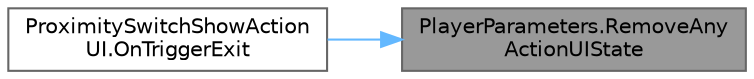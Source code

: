 digraph "PlayerParameters.RemoveAnyActionUIState"
{
 // LATEX_PDF_SIZE
  bgcolor="transparent";
  edge [fontname=Helvetica,fontsize=10,labelfontname=Helvetica,labelfontsize=10];
  node [fontname=Helvetica,fontsize=10,shape=box,height=0.2,width=0.4];
  rankdir="RL";
  Node1 [id="Node000001",label="PlayerParameters.RemoveAny\lActionUIState",height=0.2,width=0.4,color="gray40", fillcolor="grey60", style="filled", fontcolor="black",tooltip=" "];
  Node1 -> Node2 [id="edge1_Node000001_Node000002",dir="back",color="steelblue1",style="solid",tooltip=" "];
  Node2 [id="Node000002",label="ProximitySwitchShowAction\lUI.OnTriggerExit",height=0.2,width=0.4,color="grey40", fillcolor="white", style="filled",URL="$class_proximity_switch_show_action_u_i.html#ae4b38854ffa06ddd1749b098c62edb02",tooltip=" "];
}
